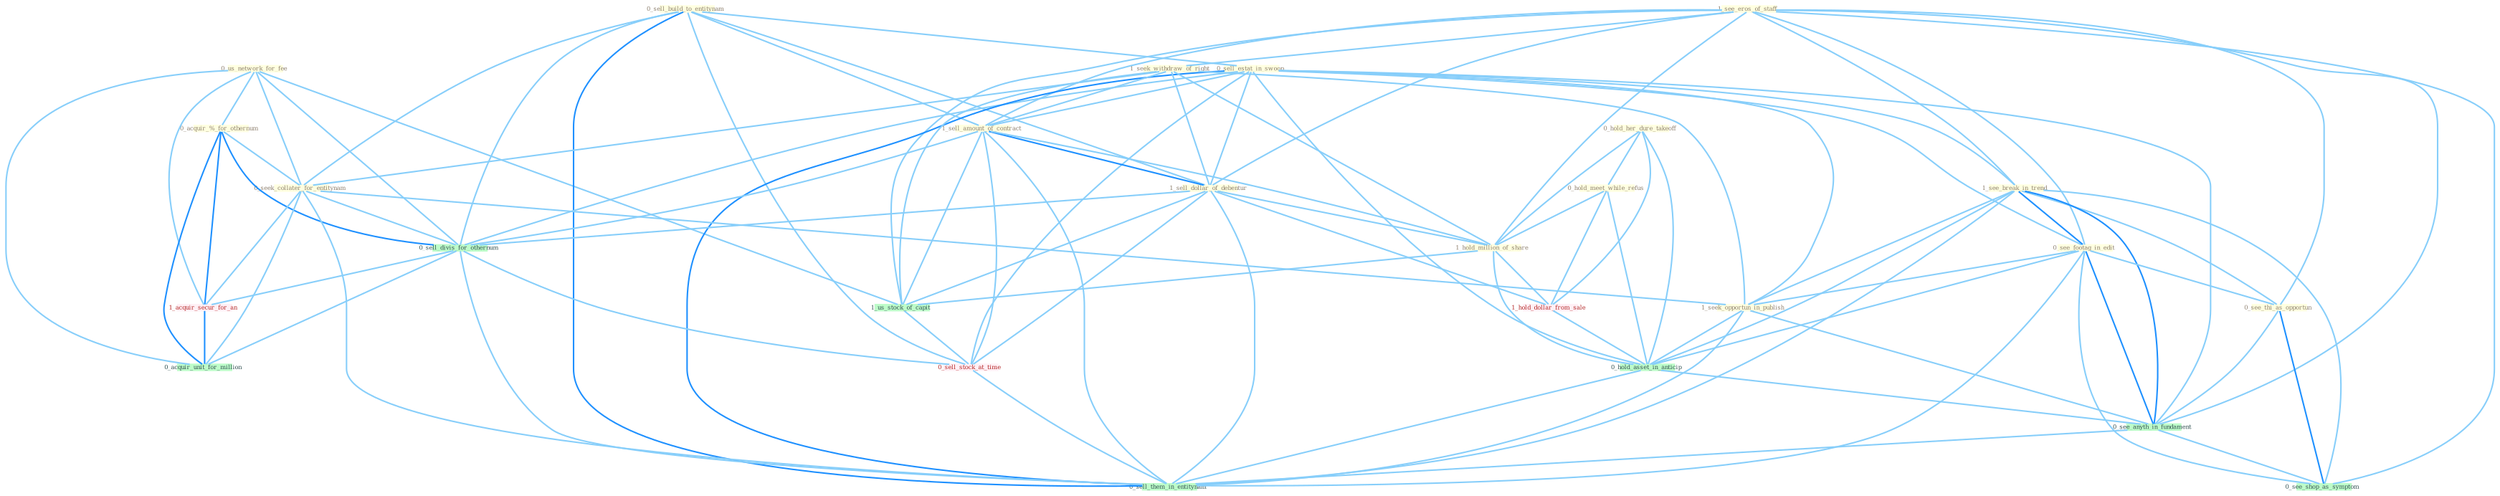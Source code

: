 Graph G{ 
    node
    [shape=polygon,style=filled,width=.5,height=.06,color="#BDFCC9",fixedsize=true,fontsize=4,
    fontcolor="#2f4f4f"];
    {node
    [color="#ffffe0", fontcolor="#8b7d6b"] "0_us_network_for_fee " "0_hold_her_dure_takeoff " "0_acquir_%_for_othernum " "0_sell_build_to_entitynam " "1_see_eros_of_staff " "0_hold_meet_while_refus " "0_sell_estat_in_swoop " "1_seek_withdraw_of_right " "1_sell_amount_of_contract " "1_see_break_in_trend " "0_see_footag_in_edit " "0_seek_collater_for_entitynam " "1_sell_dollar_of_debentur " "1_hold_million_of_share " "1_seek_opportun_in_publish " "0_see_thi_as_opportun "}
{node [color="#fff0f5", fontcolor="#b22222"] "1_acquir_secur_for_an " "1_hold_dollar_from_sale " "0_sell_stock_at_time "}
edge [color="#B0E2FF"];

	"0_us_network_for_fee " -- "0_acquir_%_for_othernum " [w="1", color="#87cefa" ];
	"0_us_network_for_fee " -- "0_seek_collater_for_entitynam " [w="1", color="#87cefa" ];
	"0_us_network_for_fee " -- "0_sell_divis_for_othernum " [w="1", color="#87cefa" ];
	"0_us_network_for_fee " -- "1_acquir_secur_for_an " [w="1", color="#87cefa" ];
	"0_us_network_for_fee " -- "1_us_stock_of_capit " [w="1", color="#87cefa" ];
	"0_us_network_for_fee " -- "0_acquir_unit_for_million " [w="1", color="#87cefa" ];
	"0_hold_her_dure_takeoff " -- "0_hold_meet_while_refus " [w="1", color="#87cefa" ];
	"0_hold_her_dure_takeoff " -- "1_hold_million_of_share " [w="1", color="#87cefa" ];
	"0_hold_her_dure_takeoff " -- "1_hold_dollar_from_sale " [w="1", color="#87cefa" ];
	"0_hold_her_dure_takeoff " -- "0_hold_asset_in_anticip " [w="1", color="#87cefa" ];
	"0_acquir_%_for_othernum " -- "0_seek_collater_for_entitynam " [w="1", color="#87cefa" ];
	"0_acquir_%_for_othernum " -- "0_sell_divis_for_othernum " [w="2", color="#1e90ff" , len=0.8];
	"0_acquir_%_for_othernum " -- "1_acquir_secur_for_an " [w="2", color="#1e90ff" , len=0.8];
	"0_acquir_%_for_othernum " -- "0_acquir_unit_for_million " [w="2", color="#1e90ff" , len=0.8];
	"0_sell_build_to_entitynam " -- "0_sell_estat_in_swoop " [w="1", color="#87cefa" ];
	"0_sell_build_to_entitynam " -- "1_sell_amount_of_contract " [w="1", color="#87cefa" ];
	"0_sell_build_to_entitynam " -- "0_seek_collater_for_entitynam " [w="1", color="#87cefa" ];
	"0_sell_build_to_entitynam " -- "1_sell_dollar_of_debentur " [w="1", color="#87cefa" ];
	"0_sell_build_to_entitynam " -- "0_sell_divis_for_othernum " [w="1", color="#87cefa" ];
	"0_sell_build_to_entitynam " -- "0_sell_stock_at_time " [w="1", color="#87cefa" ];
	"0_sell_build_to_entitynam " -- "0_sell_them_in_entitynam " [w="2", color="#1e90ff" , len=0.8];
	"1_see_eros_of_staff " -- "1_seek_withdraw_of_right " [w="1", color="#87cefa" ];
	"1_see_eros_of_staff " -- "1_sell_amount_of_contract " [w="1", color="#87cefa" ];
	"1_see_eros_of_staff " -- "1_see_break_in_trend " [w="1", color="#87cefa" ];
	"1_see_eros_of_staff " -- "0_see_footag_in_edit " [w="1", color="#87cefa" ];
	"1_see_eros_of_staff " -- "1_sell_dollar_of_debentur " [w="1", color="#87cefa" ];
	"1_see_eros_of_staff " -- "1_hold_million_of_share " [w="1", color="#87cefa" ];
	"1_see_eros_of_staff " -- "0_see_thi_as_opportun " [w="1", color="#87cefa" ];
	"1_see_eros_of_staff " -- "1_us_stock_of_capit " [w="1", color="#87cefa" ];
	"1_see_eros_of_staff " -- "0_see_anyth_in_fundament " [w="1", color="#87cefa" ];
	"1_see_eros_of_staff " -- "0_see_shop_as_symptom " [w="1", color="#87cefa" ];
	"0_hold_meet_while_refus " -- "1_hold_million_of_share " [w="1", color="#87cefa" ];
	"0_hold_meet_while_refus " -- "1_hold_dollar_from_sale " [w="1", color="#87cefa" ];
	"0_hold_meet_while_refus " -- "0_hold_asset_in_anticip " [w="1", color="#87cefa" ];
	"0_sell_estat_in_swoop " -- "1_sell_amount_of_contract " [w="1", color="#87cefa" ];
	"0_sell_estat_in_swoop " -- "1_see_break_in_trend " [w="1", color="#87cefa" ];
	"0_sell_estat_in_swoop " -- "0_see_footag_in_edit " [w="1", color="#87cefa" ];
	"0_sell_estat_in_swoop " -- "1_sell_dollar_of_debentur " [w="1", color="#87cefa" ];
	"0_sell_estat_in_swoop " -- "1_seek_opportun_in_publish " [w="1", color="#87cefa" ];
	"0_sell_estat_in_swoop " -- "0_sell_divis_for_othernum " [w="1", color="#87cefa" ];
	"0_sell_estat_in_swoop " -- "0_hold_asset_in_anticip " [w="1", color="#87cefa" ];
	"0_sell_estat_in_swoop " -- "0_sell_stock_at_time " [w="1", color="#87cefa" ];
	"0_sell_estat_in_swoop " -- "0_see_anyth_in_fundament " [w="1", color="#87cefa" ];
	"0_sell_estat_in_swoop " -- "0_sell_them_in_entitynam " [w="2", color="#1e90ff" , len=0.8];
	"1_seek_withdraw_of_right " -- "1_sell_amount_of_contract " [w="1", color="#87cefa" ];
	"1_seek_withdraw_of_right " -- "0_seek_collater_for_entitynam " [w="1", color="#87cefa" ];
	"1_seek_withdraw_of_right " -- "1_sell_dollar_of_debentur " [w="1", color="#87cefa" ];
	"1_seek_withdraw_of_right " -- "1_hold_million_of_share " [w="1", color="#87cefa" ];
	"1_seek_withdraw_of_right " -- "1_seek_opportun_in_publish " [w="1", color="#87cefa" ];
	"1_seek_withdraw_of_right " -- "1_us_stock_of_capit " [w="1", color="#87cefa" ];
	"1_sell_amount_of_contract " -- "1_sell_dollar_of_debentur " [w="2", color="#1e90ff" , len=0.8];
	"1_sell_amount_of_contract " -- "1_hold_million_of_share " [w="1", color="#87cefa" ];
	"1_sell_amount_of_contract " -- "0_sell_divis_for_othernum " [w="1", color="#87cefa" ];
	"1_sell_amount_of_contract " -- "1_us_stock_of_capit " [w="1", color="#87cefa" ];
	"1_sell_amount_of_contract " -- "0_sell_stock_at_time " [w="1", color="#87cefa" ];
	"1_sell_amount_of_contract " -- "0_sell_them_in_entitynam " [w="1", color="#87cefa" ];
	"1_see_break_in_trend " -- "0_see_footag_in_edit " [w="2", color="#1e90ff" , len=0.8];
	"1_see_break_in_trend " -- "1_seek_opportun_in_publish " [w="1", color="#87cefa" ];
	"1_see_break_in_trend " -- "0_see_thi_as_opportun " [w="1", color="#87cefa" ];
	"1_see_break_in_trend " -- "0_hold_asset_in_anticip " [w="1", color="#87cefa" ];
	"1_see_break_in_trend " -- "0_see_anyth_in_fundament " [w="2", color="#1e90ff" , len=0.8];
	"1_see_break_in_trend " -- "0_see_shop_as_symptom " [w="1", color="#87cefa" ];
	"1_see_break_in_trend " -- "0_sell_them_in_entitynam " [w="1", color="#87cefa" ];
	"0_see_footag_in_edit " -- "1_seek_opportun_in_publish " [w="1", color="#87cefa" ];
	"0_see_footag_in_edit " -- "0_see_thi_as_opportun " [w="1", color="#87cefa" ];
	"0_see_footag_in_edit " -- "0_hold_asset_in_anticip " [w="1", color="#87cefa" ];
	"0_see_footag_in_edit " -- "0_see_anyth_in_fundament " [w="2", color="#1e90ff" , len=0.8];
	"0_see_footag_in_edit " -- "0_see_shop_as_symptom " [w="1", color="#87cefa" ];
	"0_see_footag_in_edit " -- "0_sell_them_in_entitynam " [w="1", color="#87cefa" ];
	"0_seek_collater_for_entitynam " -- "1_seek_opportun_in_publish " [w="1", color="#87cefa" ];
	"0_seek_collater_for_entitynam " -- "0_sell_divis_for_othernum " [w="1", color="#87cefa" ];
	"0_seek_collater_for_entitynam " -- "1_acquir_secur_for_an " [w="1", color="#87cefa" ];
	"0_seek_collater_for_entitynam " -- "0_acquir_unit_for_million " [w="1", color="#87cefa" ];
	"0_seek_collater_for_entitynam " -- "0_sell_them_in_entitynam " [w="1", color="#87cefa" ];
	"1_sell_dollar_of_debentur " -- "1_hold_million_of_share " [w="1", color="#87cefa" ];
	"1_sell_dollar_of_debentur " -- "0_sell_divis_for_othernum " [w="1", color="#87cefa" ];
	"1_sell_dollar_of_debentur " -- "1_us_stock_of_capit " [w="1", color="#87cefa" ];
	"1_sell_dollar_of_debentur " -- "1_hold_dollar_from_sale " [w="1", color="#87cefa" ];
	"1_sell_dollar_of_debentur " -- "0_sell_stock_at_time " [w="1", color="#87cefa" ];
	"1_sell_dollar_of_debentur " -- "0_sell_them_in_entitynam " [w="1", color="#87cefa" ];
	"1_hold_million_of_share " -- "1_us_stock_of_capit " [w="1", color="#87cefa" ];
	"1_hold_million_of_share " -- "1_hold_dollar_from_sale " [w="1", color="#87cefa" ];
	"1_hold_million_of_share " -- "0_hold_asset_in_anticip " [w="1", color="#87cefa" ];
	"1_seek_opportun_in_publish " -- "0_hold_asset_in_anticip " [w="1", color="#87cefa" ];
	"1_seek_opportun_in_publish " -- "0_see_anyth_in_fundament " [w="1", color="#87cefa" ];
	"1_seek_opportun_in_publish " -- "0_sell_them_in_entitynam " [w="1", color="#87cefa" ];
	"0_see_thi_as_opportun " -- "0_see_anyth_in_fundament " [w="1", color="#87cefa" ];
	"0_see_thi_as_opportun " -- "0_see_shop_as_symptom " [w="2", color="#1e90ff" , len=0.8];
	"0_sell_divis_for_othernum " -- "1_acquir_secur_for_an " [w="1", color="#87cefa" ];
	"0_sell_divis_for_othernum " -- "0_sell_stock_at_time " [w="1", color="#87cefa" ];
	"0_sell_divis_for_othernum " -- "0_acquir_unit_for_million " [w="1", color="#87cefa" ];
	"0_sell_divis_for_othernum " -- "0_sell_them_in_entitynam " [w="1", color="#87cefa" ];
	"1_acquir_secur_for_an " -- "0_acquir_unit_for_million " [w="2", color="#1e90ff" , len=0.8];
	"1_us_stock_of_capit " -- "0_sell_stock_at_time " [w="1", color="#87cefa" ];
	"1_hold_dollar_from_sale " -- "0_hold_asset_in_anticip " [w="1", color="#87cefa" ];
	"0_hold_asset_in_anticip " -- "0_see_anyth_in_fundament " [w="1", color="#87cefa" ];
	"0_hold_asset_in_anticip " -- "0_sell_them_in_entitynam " [w="1", color="#87cefa" ];
	"0_sell_stock_at_time " -- "0_sell_them_in_entitynam " [w="1", color="#87cefa" ];
	"0_see_anyth_in_fundament " -- "0_see_shop_as_symptom " [w="1", color="#87cefa" ];
	"0_see_anyth_in_fundament " -- "0_sell_them_in_entitynam " [w="1", color="#87cefa" ];
}